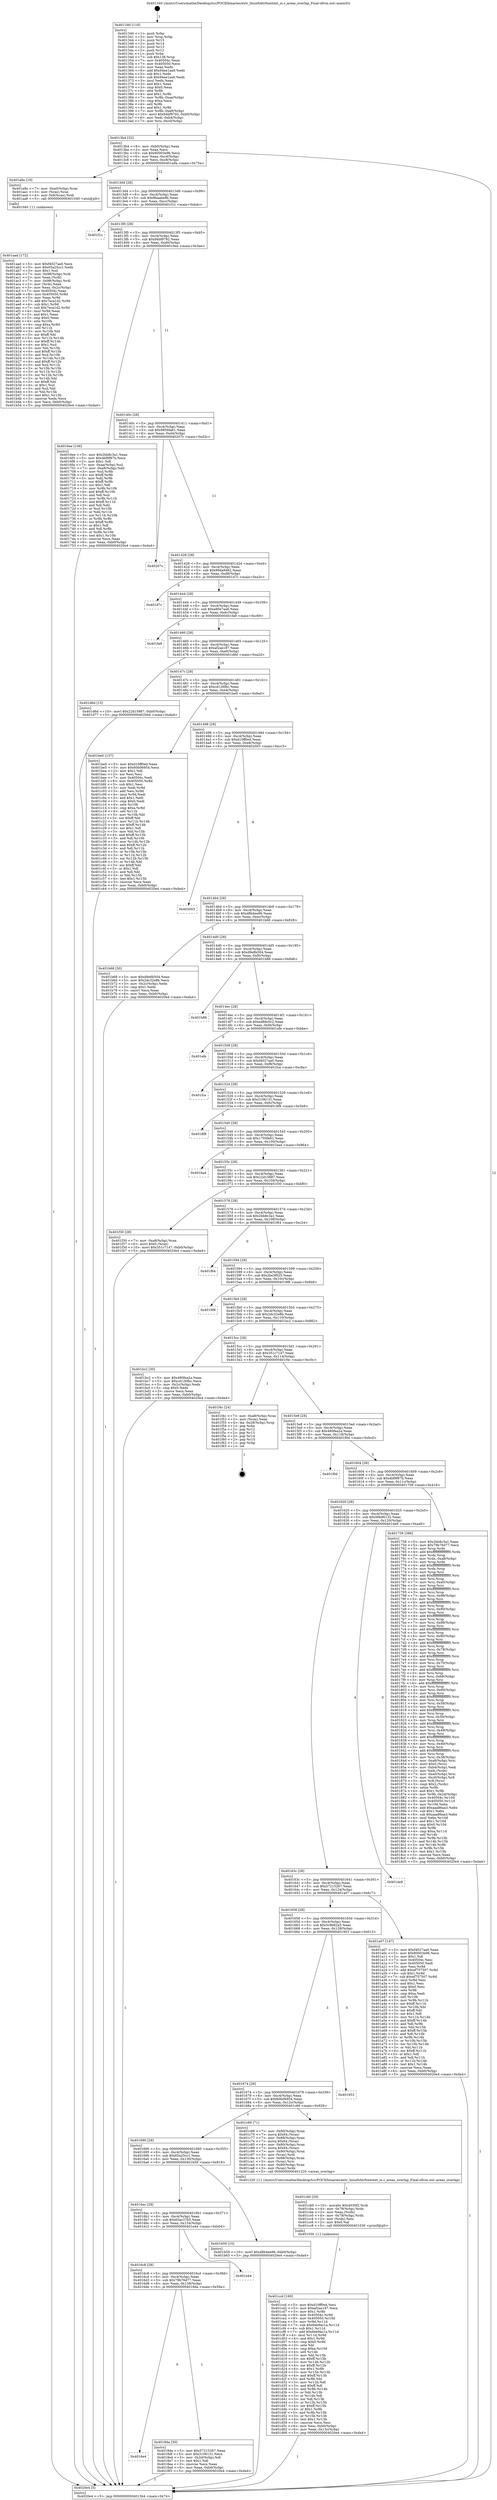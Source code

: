 digraph "0x401340" {
  label = "0x401340 (/mnt/c/Users/mathe/Desktop/tcc/POCII/binaries/extr_linuxfsbtrfsextent_io.c_areas_overlap_Final-ollvm.out::main(0))"
  labelloc = "t"
  node[shape=record]

  Entry [label="",width=0.3,height=0.3,shape=circle,fillcolor=black,style=filled]
  "0x4013b4" [label="{
     0x4013b4 [32]\l
     | [instrs]\l
     &nbsp;&nbsp;0x4013b4 \<+6\>: mov -0xb0(%rbp),%eax\l
     &nbsp;&nbsp;0x4013ba \<+2\>: mov %eax,%ecx\l
     &nbsp;&nbsp;0x4013bc \<+6\>: sub $0x80003e96,%ecx\l
     &nbsp;&nbsp;0x4013c2 \<+6\>: mov %eax,-0xc4(%rbp)\l
     &nbsp;&nbsp;0x4013c8 \<+6\>: mov %ecx,-0xc8(%rbp)\l
     &nbsp;&nbsp;0x4013ce \<+6\>: je 0000000000401a9a \<main+0x75a\>\l
  }"]
  "0x401a9a" [label="{
     0x401a9a [19]\l
     | [instrs]\l
     &nbsp;&nbsp;0x401a9a \<+7\>: mov -0xa0(%rbp),%rax\l
     &nbsp;&nbsp;0x401aa1 \<+3\>: mov (%rax),%rax\l
     &nbsp;&nbsp;0x401aa4 \<+4\>: mov 0x8(%rax),%rdi\l
     &nbsp;&nbsp;0x401aa8 \<+5\>: call 0000000000401040 \<atoi@plt\>\l
     | [calls]\l
     &nbsp;&nbsp;0x401040 \{1\} (unknown)\l
  }"]
  "0x4013d4" [label="{
     0x4013d4 [28]\l
     | [instrs]\l
     &nbsp;&nbsp;0x4013d4 \<+5\>: jmp 00000000004013d9 \<main+0x99\>\l
     &nbsp;&nbsp;0x4013d9 \<+6\>: mov -0xc4(%rbp),%eax\l
     &nbsp;&nbsp;0x4013df \<+5\>: sub $0x8baabe9b,%eax\l
     &nbsp;&nbsp;0x4013e4 \<+6\>: mov %eax,-0xcc(%rbp)\l
     &nbsp;&nbsp;0x4013ea \<+6\>: je 0000000000401f1c \<main+0xbdc\>\l
  }"]
  Exit [label="",width=0.3,height=0.3,shape=circle,fillcolor=black,style=filled,peripheries=2]
  "0x401f1c" [label="{
     0x401f1c\l
  }", style=dashed]
  "0x4013f0" [label="{
     0x4013f0 [28]\l
     | [instrs]\l
     &nbsp;&nbsp;0x4013f0 \<+5\>: jmp 00000000004013f5 \<main+0xb5\>\l
     &nbsp;&nbsp;0x4013f5 \<+6\>: mov -0xc4(%rbp),%eax\l
     &nbsp;&nbsp;0x4013fb \<+5\>: sub $0x94bf9792,%eax\l
     &nbsp;&nbsp;0x401400 \<+6\>: mov %eax,-0xd0(%rbp)\l
     &nbsp;&nbsp;0x401406 \<+6\>: je 00000000004016ee \<main+0x3ae\>\l
  }"]
  "0x401ccd" [label="{
     0x401ccd [160]\l
     | [instrs]\l
     &nbsp;&nbsp;0x401ccd \<+5\>: mov $0xd10ff0ed,%esi\l
     &nbsp;&nbsp;0x401cd2 \<+5\>: mov $0xaf2ae187,%ecx\l
     &nbsp;&nbsp;0x401cd7 \<+3\>: mov $0x1,%r8b\l
     &nbsp;&nbsp;0x401cda \<+8\>: mov 0x40504c,%r9d\l
     &nbsp;&nbsp;0x401ce2 \<+8\>: mov 0x405050,%r10d\l
     &nbsp;&nbsp;0x401cea \<+3\>: mov %r9d,%r11d\l
     &nbsp;&nbsp;0x401ced \<+7\>: sub $0x6eb9ac1a,%r11d\l
     &nbsp;&nbsp;0x401cf4 \<+4\>: sub $0x1,%r11d\l
     &nbsp;&nbsp;0x401cf8 \<+7\>: add $0x6eb9ac1a,%r11d\l
     &nbsp;&nbsp;0x401cff \<+4\>: imul %r11d,%r9d\l
     &nbsp;&nbsp;0x401d03 \<+4\>: and $0x1,%r9d\l
     &nbsp;&nbsp;0x401d07 \<+4\>: cmp $0x0,%r9d\l
     &nbsp;&nbsp;0x401d0b \<+3\>: sete %bl\l
     &nbsp;&nbsp;0x401d0e \<+4\>: cmp $0xa,%r10d\l
     &nbsp;&nbsp;0x401d12 \<+4\>: setl %r14b\l
     &nbsp;&nbsp;0x401d16 \<+3\>: mov %bl,%r15b\l
     &nbsp;&nbsp;0x401d19 \<+4\>: xor $0xff,%r15b\l
     &nbsp;&nbsp;0x401d1d \<+3\>: mov %r14b,%r12b\l
     &nbsp;&nbsp;0x401d20 \<+4\>: xor $0xff,%r12b\l
     &nbsp;&nbsp;0x401d24 \<+4\>: xor $0x1,%r8b\l
     &nbsp;&nbsp;0x401d28 \<+3\>: mov %r15b,%r13b\l
     &nbsp;&nbsp;0x401d2b \<+4\>: and $0xff,%r13b\l
     &nbsp;&nbsp;0x401d2f \<+3\>: and %r8b,%bl\l
     &nbsp;&nbsp;0x401d32 \<+3\>: mov %r12b,%dl\l
     &nbsp;&nbsp;0x401d35 \<+3\>: and $0xff,%dl\l
     &nbsp;&nbsp;0x401d38 \<+3\>: and %r8b,%r14b\l
     &nbsp;&nbsp;0x401d3b \<+3\>: or %bl,%r13b\l
     &nbsp;&nbsp;0x401d3e \<+3\>: or %r14b,%dl\l
     &nbsp;&nbsp;0x401d41 \<+3\>: xor %dl,%r13b\l
     &nbsp;&nbsp;0x401d44 \<+3\>: or %r12b,%r15b\l
     &nbsp;&nbsp;0x401d47 \<+4\>: xor $0xff,%r15b\l
     &nbsp;&nbsp;0x401d4b \<+4\>: or $0x1,%r8b\l
     &nbsp;&nbsp;0x401d4f \<+3\>: and %r8b,%r15b\l
     &nbsp;&nbsp;0x401d52 \<+3\>: or %r15b,%r13b\l
     &nbsp;&nbsp;0x401d55 \<+4\>: test $0x1,%r13b\l
     &nbsp;&nbsp;0x401d59 \<+3\>: cmovne %ecx,%esi\l
     &nbsp;&nbsp;0x401d5c \<+6\>: mov %esi,-0xb0(%rbp)\l
     &nbsp;&nbsp;0x401d62 \<+6\>: mov %eax,-0x13c(%rbp)\l
     &nbsp;&nbsp;0x401d68 \<+5\>: jmp 00000000004020e4 \<main+0xda4\>\l
  }"]
  "0x4016ee" [label="{
     0x4016ee [106]\l
     | [instrs]\l
     &nbsp;&nbsp;0x4016ee \<+5\>: mov $0x2bb8c3a1,%eax\l
     &nbsp;&nbsp;0x4016f3 \<+5\>: mov $0x4bf9f87b,%ecx\l
     &nbsp;&nbsp;0x4016f8 \<+2\>: mov $0x1,%dl\l
     &nbsp;&nbsp;0x4016fa \<+7\>: mov -0xaa(%rbp),%sil\l
     &nbsp;&nbsp;0x401701 \<+7\>: mov -0xa9(%rbp),%dil\l
     &nbsp;&nbsp;0x401708 \<+3\>: mov %sil,%r8b\l
     &nbsp;&nbsp;0x40170b \<+4\>: xor $0xff,%r8b\l
     &nbsp;&nbsp;0x40170f \<+3\>: mov %dil,%r9b\l
     &nbsp;&nbsp;0x401712 \<+4\>: xor $0xff,%r9b\l
     &nbsp;&nbsp;0x401716 \<+3\>: xor $0x1,%dl\l
     &nbsp;&nbsp;0x401719 \<+3\>: mov %r8b,%r10b\l
     &nbsp;&nbsp;0x40171c \<+4\>: and $0xff,%r10b\l
     &nbsp;&nbsp;0x401720 \<+3\>: and %dl,%sil\l
     &nbsp;&nbsp;0x401723 \<+3\>: mov %r9b,%r11b\l
     &nbsp;&nbsp;0x401726 \<+4\>: and $0xff,%r11b\l
     &nbsp;&nbsp;0x40172a \<+3\>: and %dl,%dil\l
     &nbsp;&nbsp;0x40172d \<+3\>: or %sil,%r10b\l
     &nbsp;&nbsp;0x401730 \<+3\>: or %dil,%r11b\l
     &nbsp;&nbsp;0x401733 \<+3\>: xor %r11b,%r10b\l
     &nbsp;&nbsp;0x401736 \<+3\>: or %r9b,%r8b\l
     &nbsp;&nbsp;0x401739 \<+4\>: xor $0xff,%r8b\l
     &nbsp;&nbsp;0x40173d \<+3\>: or $0x1,%dl\l
     &nbsp;&nbsp;0x401740 \<+3\>: and %dl,%r8b\l
     &nbsp;&nbsp;0x401743 \<+3\>: or %r8b,%r10b\l
     &nbsp;&nbsp;0x401746 \<+4\>: test $0x1,%r10b\l
     &nbsp;&nbsp;0x40174a \<+3\>: cmovne %ecx,%eax\l
     &nbsp;&nbsp;0x40174d \<+6\>: mov %eax,-0xb0(%rbp)\l
     &nbsp;&nbsp;0x401753 \<+5\>: jmp 00000000004020e4 \<main+0xda4\>\l
  }"]
  "0x40140c" [label="{
     0x40140c [28]\l
     | [instrs]\l
     &nbsp;&nbsp;0x40140c \<+5\>: jmp 0000000000401411 \<main+0xd1\>\l
     &nbsp;&nbsp;0x401411 \<+6\>: mov -0xc4(%rbp),%eax\l
     &nbsp;&nbsp;0x401417 \<+5\>: sub $0x9856fa61,%eax\l
     &nbsp;&nbsp;0x40141c \<+6\>: mov %eax,-0xd4(%rbp)\l
     &nbsp;&nbsp;0x401422 \<+6\>: je 000000000040207c \<main+0xd3c\>\l
  }"]
  "0x4020e4" [label="{
     0x4020e4 [5]\l
     | [instrs]\l
     &nbsp;&nbsp;0x4020e4 \<+5\>: jmp 00000000004013b4 \<main+0x74\>\l
  }"]
  "0x401340" [label="{
     0x401340 [116]\l
     | [instrs]\l
     &nbsp;&nbsp;0x401340 \<+1\>: push %rbp\l
     &nbsp;&nbsp;0x401341 \<+3\>: mov %rsp,%rbp\l
     &nbsp;&nbsp;0x401344 \<+2\>: push %r15\l
     &nbsp;&nbsp;0x401346 \<+2\>: push %r14\l
     &nbsp;&nbsp;0x401348 \<+2\>: push %r13\l
     &nbsp;&nbsp;0x40134a \<+2\>: push %r12\l
     &nbsp;&nbsp;0x40134c \<+1\>: push %rbx\l
     &nbsp;&nbsp;0x40134d \<+7\>: sub $0x138,%rsp\l
     &nbsp;&nbsp;0x401354 \<+7\>: mov 0x40504c,%eax\l
     &nbsp;&nbsp;0x40135b \<+7\>: mov 0x405050,%ecx\l
     &nbsp;&nbsp;0x401362 \<+2\>: mov %eax,%edx\l
     &nbsp;&nbsp;0x401364 \<+6\>: add $0x94ee1aa9,%edx\l
     &nbsp;&nbsp;0x40136a \<+3\>: sub $0x1,%edx\l
     &nbsp;&nbsp;0x40136d \<+6\>: sub $0x94ee1aa9,%edx\l
     &nbsp;&nbsp;0x401373 \<+3\>: imul %edx,%eax\l
     &nbsp;&nbsp;0x401376 \<+3\>: and $0x1,%eax\l
     &nbsp;&nbsp;0x401379 \<+3\>: cmp $0x0,%eax\l
     &nbsp;&nbsp;0x40137c \<+4\>: sete %r8b\l
     &nbsp;&nbsp;0x401380 \<+4\>: and $0x1,%r8b\l
     &nbsp;&nbsp;0x401384 \<+7\>: mov %r8b,-0xaa(%rbp)\l
     &nbsp;&nbsp;0x40138b \<+3\>: cmp $0xa,%ecx\l
     &nbsp;&nbsp;0x40138e \<+4\>: setl %r8b\l
     &nbsp;&nbsp;0x401392 \<+4\>: and $0x1,%r8b\l
     &nbsp;&nbsp;0x401396 \<+7\>: mov %r8b,-0xa9(%rbp)\l
     &nbsp;&nbsp;0x40139d \<+10\>: movl $0x94bf9792,-0xb0(%rbp)\l
     &nbsp;&nbsp;0x4013a7 \<+6\>: mov %edi,-0xb4(%rbp)\l
     &nbsp;&nbsp;0x4013ad \<+7\>: mov %rsi,-0xc0(%rbp)\l
  }"]
  "0x401cb0" [label="{
     0x401cb0 [29]\l
     | [instrs]\l
     &nbsp;&nbsp;0x401cb0 \<+10\>: movabs $0x4030f2,%rdi\l
     &nbsp;&nbsp;0x401cba \<+4\>: mov -0x78(%rbp),%rdx\l
     &nbsp;&nbsp;0x401cbe \<+2\>: mov %eax,(%rdx)\l
     &nbsp;&nbsp;0x401cc0 \<+4\>: mov -0x78(%rbp),%rdx\l
     &nbsp;&nbsp;0x401cc4 \<+2\>: mov (%rdx),%esi\l
     &nbsp;&nbsp;0x401cc6 \<+2\>: mov $0x0,%al\l
     &nbsp;&nbsp;0x401cc8 \<+5\>: call 0000000000401030 \<printf@plt\>\l
     | [calls]\l
     &nbsp;&nbsp;0x401030 \{1\} (unknown)\l
  }"]
  "0x40207c" [label="{
     0x40207c\l
  }", style=dashed]
  "0x401428" [label="{
     0x401428 [28]\l
     | [instrs]\l
     &nbsp;&nbsp;0x401428 \<+5\>: jmp 000000000040142d \<main+0xed\>\l
     &nbsp;&nbsp;0x40142d \<+6\>: mov -0xc4(%rbp),%eax\l
     &nbsp;&nbsp;0x401433 \<+5\>: sub $0x99da9482,%eax\l
     &nbsp;&nbsp;0x401438 \<+6\>: mov %eax,-0xd8(%rbp)\l
     &nbsp;&nbsp;0x40143e \<+6\>: je 0000000000401d7c \<main+0xa3c\>\l
  }"]
  "0x401aad" [label="{
     0x401aad [172]\l
     | [instrs]\l
     &nbsp;&nbsp;0x401aad \<+5\>: mov $0xf4027aa0,%ecx\l
     &nbsp;&nbsp;0x401ab2 \<+5\>: mov $0x65a25cc1,%edx\l
     &nbsp;&nbsp;0x401ab7 \<+3\>: mov $0x1,%sil\l
     &nbsp;&nbsp;0x401aba \<+7\>: mov -0x98(%rbp),%rdi\l
     &nbsp;&nbsp;0x401ac1 \<+2\>: mov %eax,(%rdi)\l
     &nbsp;&nbsp;0x401ac3 \<+7\>: mov -0x98(%rbp),%rdi\l
     &nbsp;&nbsp;0x401aca \<+2\>: mov (%rdi),%eax\l
     &nbsp;&nbsp;0x401acc \<+3\>: mov %eax,-0x2c(%rbp)\l
     &nbsp;&nbsp;0x401acf \<+7\>: mov 0x40504c,%eax\l
     &nbsp;&nbsp;0x401ad6 \<+8\>: mov 0x405050,%r8d\l
     &nbsp;&nbsp;0x401ade \<+3\>: mov %eax,%r9d\l
     &nbsp;&nbsp;0x401ae1 \<+7\>: add $0x7eca1d2,%r9d\l
     &nbsp;&nbsp;0x401ae8 \<+4\>: sub $0x1,%r9d\l
     &nbsp;&nbsp;0x401aec \<+7\>: sub $0x7eca1d2,%r9d\l
     &nbsp;&nbsp;0x401af3 \<+4\>: imul %r9d,%eax\l
     &nbsp;&nbsp;0x401af7 \<+3\>: and $0x1,%eax\l
     &nbsp;&nbsp;0x401afa \<+3\>: cmp $0x0,%eax\l
     &nbsp;&nbsp;0x401afd \<+4\>: sete %r10b\l
     &nbsp;&nbsp;0x401b01 \<+4\>: cmp $0xa,%r8d\l
     &nbsp;&nbsp;0x401b05 \<+4\>: setl %r11b\l
     &nbsp;&nbsp;0x401b09 \<+3\>: mov %r10b,%bl\l
     &nbsp;&nbsp;0x401b0c \<+3\>: xor $0xff,%bl\l
     &nbsp;&nbsp;0x401b0f \<+3\>: mov %r11b,%r14b\l
     &nbsp;&nbsp;0x401b12 \<+4\>: xor $0xff,%r14b\l
     &nbsp;&nbsp;0x401b16 \<+4\>: xor $0x1,%sil\l
     &nbsp;&nbsp;0x401b1a \<+3\>: mov %bl,%r15b\l
     &nbsp;&nbsp;0x401b1d \<+4\>: and $0xff,%r15b\l
     &nbsp;&nbsp;0x401b21 \<+3\>: and %sil,%r10b\l
     &nbsp;&nbsp;0x401b24 \<+3\>: mov %r14b,%r12b\l
     &nbsp;&nbsp;0x401b27 \<+4\>: and $0xff,%r12b\l
     &nbsp;&nbsp;0x401b2b \<+3\>: and %sil,%r11b\l
     &nbsp;&nbsp;0x401b2e \<+3\>: or %r10b,%r15b\l
     &nbsp;&nbsp;0x401b31 \<+3\>: or %r11b,%r12b\l
     &nbsp;&nbsp;0x401b34 \<+3\>: xor %r12b,%r15b\l
     &nbsp;&nbsp;0x401b37 \<+3\>: or %r14b,%bl\l
     &nbsp;&nbsp;0x401b3a \<+3\>: xor $0xff,%bl\l
     &nbsp;&nbsp;0x401b3d \<+4\>: or $0x1,%sil\l
     &nbsp;&nbsp;0x401b41 \<+3\>: and %sil,%bl\l
     &nbsp;&nbsp;0x401b44 \<+3\>: or %bl,%r15b\l
     &nbsp;&nbsp;0x401b47 \<+4\>: test $0x1,%r15b\l
     &nbsp;&nbsp;0x401b4b \<+3\>: cmovne %edx,%ecx\l
     &nbsp;&nbsp;0x401b4e \<+6\>: mov %ecx,-0xb0(%rbp)\l
     &nbsp;&nbsp;0x401b54 \<+5\>: jmp 00000000004020e4 \<main+0xda4\>\l
  }"]
  "0x401d7c" [label="{
     0x401d7c\l
  }", style=dashed]
  "0x401444" [label="{
     0x401444 [28]\l
     | [instrs]\l
     &nbsp;&nbsp;0x401444 \<+5\>: jmp 0000000000401449 \<main+0x109\>\l
     &nbsp;&nbsp;0x401449 \<+6\>: mov -0xc4(%rbp),%eax\l
     &nbsp;&nbsp;0x40144f \<+5\>: sub $0xa80e7aa6,%eax\l
     &nbsp;&nbsp;0x401454 \<+6\>: mov %eax,-0xdc(%rbp)\l
     &nbsp;&nbsp;0x40145a \<+6\>: je 0000000000401fa9 \<main+0xc69\>\l
  }"]
  "0x4016e4" [label="{
     0x4016e4\l
  }", style=dashed]
  "0x401fa9" [label="{
     0x401fa9\l
  }", style=dashed]
  "0x401460" [label="{
     0x401460 [28]\l
     | [instrs]\l
     &nbsp;&nbsp;0x401460 \<+5\>: jmp 0000000000401465 \<main+0x125\>\l
     &nbsp;&nbsp;0x401465 \<+6\>: mov -0xc4(%rbp),%eax\l
     &nbsp;&nbsp;0x40146b \<+5\>: sub $0xaf2ae187,%eax\l
     &nbsp;&nbsp;0x401470 \<+6\>: mov %eax,-0xe0(%rbp)\l
     &nbsp;&nbsp;0x401476 \<+6\>: je 0000000000401d6d \<main+0xa2d\>\l
  }"]
  "0x4018da" [label="{
     0x4018da [30]\l
     | [instrs]\l
     &nbsp;&nbsp;0x4018da \<+5\>: mov $0x57215267,%eax\l
     &nbsp;&nbsp;0x4018df \<+5\>: mov $0x3106131,%ecx\l
     &nbsp;&nbsp;0x4018e4 \<+3\>: mov -0x2d(%rbp),%dl\l
     &nbsp;&nbsp;0x4018e7 \<+3\>: test $0x1,%dl\l
     &nbsp;&nbsp;0x4018ea \<+3\>: cmovne %ecx,%eax\l
     &nbsp;&nbsp;0x4018ed \<+6\>: mov %eax,-0xb0(%rbp)\l
     &nbsp;&nbsp;0x4018f3 \<+5\>: jmp 00000000004020e4 \<main+0xda4\>\l
  }"]
  "0x401d6d" [label="{
     0x401d6d [15]\l
     | [instrs]\l
     &nbsp;&nbsp;0x401d6d \<+10\>: movl $0x22d15887,-0xb0(%rbp)\l
     &nbsp;&nbsp;0x401d77 \<+5\>: jmp 00000000004020e4 \<main+0xda4\>\l
  }"]
  "0x40147c" [label="{
     0x40147c [28]\l
     | [instrs]\l
     &nbsp;&nbsp;0x40147c \<+5\>: jmp 0000000000401481 \<main+0x141\>\l
     &nbsp;&nbsp;0x401481 \<+6\>: mov -0xc4(%rbp),%eax\l
     &nbsp;&nbsp;0x401487 \<+5\>: sub $0xcd126fbc,%eax\l
     &nbsp;&nbsp;0x40148c \<+6\>: mov %eax,-0xe4(%rbp)\l
     &nbsp;&nbsp;0x401492 \<+6\>: je 0000000000401be0 \<main+0x8a0\>\l
  }"]
  "0x4016c8" [label="{
     0x4016c8 [28]\l
     | [instrs]\l
     &nbsp;&nbsp;0x4016c8 \<+5\>: jmp 00000000004016cd \<main+0x38d\>\l
     &nbsp;&nbsp;0x4016cd \<+6\>: mov -0xc4(%rbp),%eax\l
     &nbsp;&nbsp;0x4016d3 \<+5\>: sub $0x79b76d77,%eax\l
     &nbsp;&nbsp;0x4016d8 \<+6\>: mov %eax,-0x138(%rbp)\l
     &nbsp;&nbsp;0x4016de \<+6\>: je 00000000004018da \<main+0x59a\>\l
  }"]
  "0x401be0" [label="{
     0x401be0 [137]\l
     | [instrs]\l
     &nbsp;&nbsp;0x401be0 \<+5\>: mov $0xd10ff0ed,%eax\l
     &nbsp;&nbsp;0x401be5 \<+5\>: mov $0x60b06954,%ecx\l
     &nbsp;&nbsp;0x401bea \<+2\>: mov $0x1,%dl\l
     &nbsp;&nbsp;0x401bec \<+2\>: xor %esi,%esi\l
     &nbsp;&nbsp;0x401bee \<+7\>: mov 0x40504c,%edi\l
     &nbsp;&nbsp;0x401bf5 \<+8\>: mov 0x405050,%r8d\l
     &nbsp;&nbsp;0x401bfd \<+3\>: sub $0x1,%esi\l
     &nbsp;&nbsp;0x401c00 \<+3\>: mov %edi,%r9d\l
     &nbsp;&nbsp;0x401c03 \<+3\>: add %esi,%r9d\l
     &nbsp;&nbsp;0x401c06 \<+4\>: imul %r9d,%edi\l
     &nbsp;&nbsp;0x401c0a \<+3\>: and $0x1,%edi\l
     &nbsp;&nbsp;0x401c0d \<+3\>: cmp $0x0,%edi\l
     &nbsp;&nbsp;0x401c10 \<+4\>: sete %r10b\l
     &nbsp;&nbsp;0x401c14 \<+4\>: cmp $0xa,%r8d\l
     &nbsp;&nbsp;0x401c18 \<+4\>: setl %r11b\l
     &nbsp;&nbsp;0x401c1c \<+3\>: mov %r10b,%bl\l
     &nbsp;&nbsp;0x401c1f \<+3\>: xor $0xff,%bl\l
     &nbsp;&nbsp;0x401c22 \<+3\>: mov %r11b,%r14b\l
     &nbsp;&nbsp;0x401c25 \<+4\>: xor $0xff,%r14b\l
     &nbsp;&nbsp;0x401c29 \<+3\>: xor $0x1,%dl\l
     &nbsp;&nbsp;0x401c2c \<+3\>: mov %bl,%r15b\l
     &nbsp;&nbsp;0x401c2f \<+4\>: and $0xff,%r15b\l
     &nbsp;&nbsp;0x401c33 \<+3\>: and %dl,%r10b\l
     &nbsp;&nbsp;0x401c36 \<+3\>: mov %r14b,%r12b\l
     &nbsp;&nbsp;0x401c39 \<+4\>: and $0xff,%r12b\l
     &nbsp;&nbsp;0x401c3d \<+3\>: and %dl,%r11b\l
     &nbsp;&nbsp;0x401c40 \<+3\>: or %r10b,%r15b\l
     &nbsp;&nbsp;0x401c43 \<+3\>: or %r11b,%r12b\l
     &nbsp;&nbsp;0x401c46 \<+3\>: xor %r12b,%r15b\l
     &nbsp;&nbsp;0x401c49 \<+3\>: or %r14b,%bl\l
     &nbsp;&nbsp;0x401c4c \<+3\>: xor $0xff,%bl\l
     &nbsp;&nbsp;0x401c4f \<+3\>: or $0x1,%dl\l
     &nbsp;&nbsp;0x401c52 \<+2\>: and %dl,%bl\l
     &nbsp;&nbsp;0x401c54 \<+3\>: or %bl,%r15b\l
     &nbsp;&nbsp;0x401c57 \<+4\>: test $0x1,%r15b\l
     &nbsp;&nbsp;0x401c5b \<+3\>: cmovne %ecx,%eax\l
     &nbsp;&nbsp;0x401c5e \<+6\>: mov %eax,-0xb0(%rbp)\l
     &nbsp;&nbsp;0x401c64 \<+5\>: jmp 00000000004020e4 \<main+0xda4\>\l
  }"]
  "0x401498" [label="{
     0x401498 [28]\l
     | [instrs]\l
     &nbsp;&nbsp;0x401498 \<+5\>: jmp 000000000040149d \<main+0x15d\>\l
     &nbsp;&nbsp;0x40149d \<+6\>: mov -0xc4(%rbp),%eax\l
     &nbsp;&nbsp;0x4014a3 \<+5\>: sub $0xd10ff0ed,%eax\l
     &nbsp;&nbsp;0x4014a8 \<+6\>: mov %eax,-0xe8(%rbp)\l
     &nbsp;&nbsp;0x4014ae \<+6\>: je 0000000000402003 \<main+0xcc3\>\l
  }"]
  "0x401e44" [label="{
     0x401e44\l
  }", style=dashed]
  "0x402003" [label="{
     0x402003\l
  }", style=dashed]
  "0x4014b4" [label="{
     0x4014b4 [28]\l
     | [instrs]\l
     &nbsp;&nbsp;0x4014b4 \<+5\>: jmp 00000000004014b9 \<main+0x179\>\l
     &nbsp;&nbsp;0x4014b9 \<+6\>: mov -0xc4(%rbp),%eax\l
     &nbsp;&nbsp;0x4014bf \<+5\>: sub $0xd8b4ee96,%eax\l
     &nbsp;&nbsp;0x4014c4 \<+6\>: mov %eax,-0xec(%rbp)\l
     &nbsp;&nbsp;0x4014ca \<+6\>: je 0000000000401b68 \<main+0x828\>\l
  }"]
  "0x4016ac" [label="{
     0x4016ac [28]\l
     | [instrs]\l
     &nbsp;&nbsp;0x4016ac \<+5\>: jmp 00000000004016b1 \<main+0x371\>\l
     &nbsp;&nbsp;0x4016b1 \<+6\>: mov -0xc4(%rbp),%eax\l
     &nbsp;&nbsp;0x4016b7 \<+5\>: sub $0x65ac37b5,%eax\l
     &nbsp;&nbsp;0x4016bc \<+6\>: mov %eax,-0x134(%rbp)\l
     &nbsp;&nbsp;0x4016c2 \<+6\>: je 0000000000401e44 \<main+0xb04\>\l
  }"]
  "0x401b68" [label="{
     0x401b68 [30]\l
     | [instrs]\l
     &nbsp;&nbsp;0x401b68 \<+5\>: mov $0xd9e8b504,%eax\l
     &nbsp;&nbsp;0x401b6d \<+5\>: mov $0x2dc32e8b,%ecx\l
     &nbsp;&nbsp;0x401b72 \<+3\>: mov -0x2c(%rbp),%edx\l
     &nbsp;&nbsp;0x401b75 \<+3\>: cmp $0x1,%edx\l
     &nbsp;&nbsp;0x401b78 \<+3\>: cmovl %ecx,%eax\l
     &nbsp;&nbsp;0x401b7b \<+6\>: mov %eax,-0xb0(%rbp)\l
     &nbsp;&nbsp;0x401b81 \<+5\>: jmp 00000000004020e4 \<main+0xda4\>\l
  }"]
  "0x4014d0" [label="{
     0x4014d0 [28]\l
     | [instrs]\l
     &nbsp;&nbsp;0x4014d0 \<+5\>: jmp 00000000004014d5 \<main+0x195\>\l
     &nbsp;&nbsp;0x4014d5 \<+6\>: mov -0xc4(%rbp),%eax\l
     &nbsp;&nbsp;0x4014db \<+5\>: sub $0xd9e8b504,%eax\l
     &nbsp;&nbsp;0x4014e0 \<+6\>: mov %eax,-0xf0(%rbp)\l
     &nbsp;&nbsp;0x4014e6 \<+6\>: je 0000000000401b86 \<main+0x846\>\l
  }"]
  "0x401b59" [label="{
     0x401b59 [15]\l
     | [instrs]\l
     &nbsp;&nbsp;0x401b59 \<+10\>: movl $0xd8b4ee96,-0xb0(%rbp)\l
     &nbsp;&nbsp;0x401b63 \<+5\>: jmp 00000000004020e4 \<main+0xda4\>\l
  }"]
  "0x401b86" [label="{
     0x401b86\l
  }", style=dashed]
  "0x4014ec" [label="{
     0x4014ec [28]\l
     | [instrs]\l
     &nbsp;&nbsp;0x4014ec \<+5\>: jmp 00000000004014f1 \<main+0x1b1\>\l
     &nbsp;&nbsp;0x4014f1 \<+6\>: mov -0xc4(%rbp),%eax\l
     &nbsp;&nbsp;0x4014f7 \<+5\>: sub $0xed88c0c2,%eax\l
     &nbsp;&nbsp;0x4014fc \<+6\>: mov %eax,-0xf4(%rbp)\l
     &nbsp;&nbsp;0x401502 \<+6\>: je 0000000000401efe \<main+0xbbe\>\l
  }"]
  "0x401690" [label="{
     0x401690 [28]\l
     | [instrs]\l
     &nbsp;&nbsp;0x401690 \<+5\>: jmp 0000000000401695 \<main+0x355\>\l
     &nbsp;&nbsp;0x401695 \<+6\>: mov -0xc4(%rbp),%eax\l
     &nbsp;&nbsp;0x40169b \<+5\>: sub $0x65a25cc1,%eax\l
     &nbsp;&nbsp;0x4016a0 \<+6\>: mov %eax,-0x130(%rbp)\l
     &nbsp;&nbsp;0x4016a6 \<+6\>: je 0000000000401b59 \<main+0x819\>\l
  }"]
  "0x401efe" [label="{
     0x401efe\l
  }", style=dashed]
  "0x401508" [label="{
     0x401508 [28]\l
     | [instrs]\l
     &nbsp;&nbsp;0x401508 \<+5\>: jmp 000000000040150d \<main+0x1cd\>\l
     &nbsp;&nbsp;0x40150d \<+6\>: mov -0xc4(%rbp),%eax\l
     &nbsp;&nbsp;0x401513 \<+5\>: sub $0xf4027aa0,%eax\l
     &nbsp;&nbsp;0x401518 \<+6\>: mov %eax,-0xf8(%rbp)\l
     &nbsp;&nbsp;0x40151e \<+6\>: je 0000000000401fca \<main+0xc8a\>\l
  }"]
  "0x401c69" [label="{
     0x401c69 [71]\l
     | [instrs]\l
     &nbsp;&nbsp;0x401c69 \<+7\>: mov -0x90(%rbp),%rax\l
     &nbsp;&nbsp;0x401c70 \<+7\>: movq $0x64,(%rax)\l
     &nbsp;&nbsp;0x401c77 \<+7\>: mov -0x88(%rbp),%rax\l
     &nbsp;&nbsp;0x401c7e \<+7\>: movq $0x64,(%rax)\l
     &nbsp;&nbsp;0x401c85 \<+4\>: mov -0x80(%rbp),%rax\l
     &nbsp;&nbsp;0x401c89 \<+7\>: movq $0x64,(%rax)\l
     &nbsp;&nbsp;0x401c90 \<+7\>: mov -0x90(%rbp),%rax\l
     &nbsp;&nbsp;0x401c97 \<+3\>: mov (%rax),%rdi\l
     &nbsp;&nbsp;0x401c9a \<+7\>: mov -0x88(%rbp),%rax\l
     &nbsp;&nbsp;0x401ca1 \<+3\>: mov (%rax),%rsi\l
     &nbsp;&nbsp;0x401ca4 \<+4\>: mov -0x80(%rbp),%rax\l
     &nbsp;&nbsp;0x401ca8 \<+3\>: mov (%rax),%rdx\l
     &nbsp;&nbsp;0x401cab \<+5\>: call 0000000000401220 \<areas_overlap\>\l
     | [calls]\l
     &nbsp;&nbsp;0x401220 \{1\} (/mnt/c/Users/mathe/Desktop/tcc/POCII/binaries/extr_linuxfsbtrfsextent_io.c_areas_overlap_Final-ollvm.out::areas_overlap)\l
  }"]
  "0x401fca" [label="{
     0x401fca\l
  }", style=dashed]
  "0x401524" [label="{
     0x401524 [28]\l
     | [instrs]\l
     &nbsp;&nbsp;0x401524 \<+5\>: jmp 0000000000401529 \<main+0x1e9\>\l
     &nbsp;&nbsp;0x401529 \<+6\>: mov -0xc4(%rbp),%eax\l
     &nbsp;&nbsp;0x40152f \<+5\>: sub $0x3106131,%eax\l
     &nbsp;&nbsp;0x401534 \<+6\>: mov %eax,-0xfc(%rbp)\l
     &nbsp;&nbsp;0x40153a \<+6\>: je 00000000004018f8 \<main+0x5b8\>\l
  }"]
  "0x401674" [label="{
     0x401674 [28]\l
     | [instrs]\l
     &nbsp;&nbsp;0x401674 \<+5\>: jmp 0000000000401679 \<main+0x339\>\l
     &nbsp;&nbsp;0x401679 \<+6\>: mov -0xc4(%rbp),%eax\l
     &nbsp;&nbsp;0x40167f \<+5\>: sub $0x60b06954,%eax\l
     &nbsp;&nbsp;0x401684 \<+6\>: mov %eax,-0x12c(%rbp)\l
     &nbsp;&nbsp;0x40168a \<+6\>: je 0000000000401c69 \<main+0x929\>\l
  }"]
  "0x4018f8" [label="{
     0x4018f8\l
  }", style=dashed]
  "0x401540" [label="{
     0x401540 [28]\l
     | [instrs]\l
     &nbsp;&nbsp;0x401540 \<+5\>: jmp 0000000000401545 \<main+0x205\>\l
     &nbsp;&nbsp;0x401545 \<+6\>: mov -0xc4(%rbp),%eax\l
     &nbsp;&nbsp;0x40154b \<+5\>: sub $0x1705fe61,%eax\l
     &nbsp;&nbsp;0x401550 \<+6\>: mov %eax,-0x100(%rbp)\l
     &nbsp;&nbsp;0x401556 \<+6\>: je 0000000000401ba4 \<main+0x864\>\l
  }"]
  "0x401953" [label="{
     0x401953\l
  }", style=dashed]
  "0x401ba4" [label="{
     0x401ba4\l
  }", style=dashed]
  "0x40155c" [label="{
     0x40155c [28]\l
     | [instrs]\l
     &nbsp;&nbsp;0x40155c \<+5\>: jmp 0000000000401561 \<main+0x221\>\l
     &nbsp;&nbsp;0x401561 \<+6\>: mov -0xc4(%rbp),%eax\l
     &nbsp;&nbsp;0x401567 \<+5\>: sub $0x22d15887,%eax\l
     &nbsp;&nbsp;0x40156c \<+6\>: mov %eax,-0x104(%rbp)\l
     &nbsp;&nbsp;0x401572 \<+6\>: je 0000000000401f30 \<main+0xbf0\>\l
  }"]
  "0x401658" [label="{
     0x401658 [28]\l
     | [instrs]\l
     &nbsp;&nbsp;0x401658 \<+5\>: jmp 000000000040165d \<main+0x31d\>\l
     &nbsp;&nbsp;0x40165d \<+6\>: mov -0xc4(%rbp),%eax\l
     &nbsp;&nbsp;0x401663 \<+5\>: sub $0x5c9b82a5,%eax\l
     &nbsp;&nbsp;0x401668 \<+6\>: mov %eax,-0x128(%rbp)\l
     &nbsp;&nbsp;0x40166e \<+6\>: je 0000000000401953 \<main+0x613\>\l
  }"]
  "0x401f30" [label="{
     0x401f30 [28]\l
     | [instrs]\l
     &nbsp;&nbsp;0x401f30 \<+7\>: mov -0xa8(%rbp),%rax\l
     &nbsp;&nbsp;0x401f37 \<+6\>: movl $0x0,(%rax)\l
     &nbsp;&nbsp;0x401f3d \<+10\>: movl $0x351c7147,-0xb0(%rbp)\l
     &nbsp;&nbsp;0x401f47 \<+5\>: jmp 00000000004020e4 \<main+0xda4\>\l
  }"]
  "0x401578" [label="{
     0x401578 [28]\l
     | [instrs]\l
     &nbsp;&nbsp;0x401578 \<+5\>: jmp 000000000040157d \<main+0x23d\>\l
     &nbsp;&nbsp;0x40157d \<+6\>: mov -0xc4(%rbp),%eax\l
     &nbsp;&nbsp;0x401583 \<+5\>: sub $0x2bb8c3a1,%eax\l
     &nbsp;&nbsp;0x401588 \<+6\>: mov %eax,-0x108(%rbp)\l
     &nbsp;&nbsp;0x40158e \<+6\>: je 0000000000401f64 \<main+0xc24\>\l
  }"]
  "0x401a07" [label="{
     0x401a07 [147]\l
     | [instrs]\l
     &nbsp;&nbsp;0x401a07 \<+5\>: mov $0xf4027aa0,%eax\l
     &nbsp;&nbsp;0x401a0c \<+5\>: mov $0x80003e96,%ecx\l
     &nbsp;&nbsp;0x401a11 \<+2\>: mov $0x1,%dl\l
     &nbsp;&nbsp;0x401a13 \<+7\>: mov 0x40504c,%esi\l
     &nbsp;&nbsp;0x401a1a \<+7\>: mov 0x405050,%edi\l
     &nbsp;&nbsp;0x401a21 \<+3\>: mov %esi,%r8d\l
     &nbsp;&nbsp;0x401a24 \<+7\>: add $0xef757507,%r8d\l
     &nbsp;&nbsp;0x401a2b \<+4\>: sub $0x1,%r8d\l
     &nbsp;&nbsp;0x401a2f \<+7\>: sub $0xef757507,%r8d\l
     &nbsp;&nbsp;0x401a36 \<+4\>: imul %r8d,%esi\l
     &nbsp;&nbsp;0x401a3a \<+3\>: and $0x1,%esi\l
     &nbsp;&nbsp;0x401a3d \<+3\>: cmp $0x0,%esi\l
     &nbsp;&nbsp;0x401a40 \<+4\>: sete %r9b\l
     &nbsp;&nbsp;0x401a44 \<+3\>: cmp $0xa,%edi\l
     &nbsp;&nbsp;0x401a47 \<+4\>: setl %r10b\l
     &nbsp;&nbsp;0x401a4b \<+3\>: mov %r9b,%r11b\l
     &nbsp;&nbsp;0x401a4e \<+4\>: xor $0xff,%r11b\l
     &nbsp;&nbsp;0x401a52 \<+3\>: mov %r10b,%bl\l
     &nbsp;&nbsp;0x401a55 \<+3\>: xor $0xff,%bl\l
     &nbsp;&nbsp;0x401a58 \<+3\>: xor $0x1,%dl\l
     &nbsp;&nbsp;0x401a5b \<+3\>: mov %r11b,%r14b\l
     &nbsp;&nbsp;0x401a5e \<+4\>: and $0xff,%r14b\l
     &nbsp;&nbsp;0x401a62 \<+3\>: and %dl,%r9b\l
     &nbsp;&nbsp;0x401a65 \<+3\>: mov %bl,%r15b\l
     &nbsp;&nbsp;0x401a68 \<+4\>: and $0xff,%r15b\l
     &nbsp;&nbsp;0x401a6c \<+3\>: and %dl,%r10b\l
     &nbsp;&nbsp;0x401a6f \<+3\>: or %r9b,%r14b\l
     &nbsp;&nbsp;0x401a72 \<+3\>: or %r10b,%r15b\l
     &nbsp;&nbsp;0x401a75 \<+3\>: xor %r15b,%r14b\l
     &nbsp;&nbsp;0x401a78 \<+3\>: or %bl,%r11b\l
     &nbsp;&nbsp;0x401a7b \<+4\>: xor $0xff,%r11b\l
     &nbsp;&nbsp;0x401a7f \<+3\>: or $0x1,%dl\l
     &nbsp;&nbsp;0x401a82 \<+3\>: and %dl,%r11b\l
     &nbsp;&nbsp;0x401a85 \<+3\>: or %r11b,%r14b\l
     &nbsp;&nbsp;0x401a88 \<+4\>: test $0x1,%r14b\l
     &nbsp;&nbsp;0x401a8c \<+3\>: cmovne %ecx,%eax\l
     &nbsp;&nbsp;0x401a8f \<+6\>: mov %eax,-0xb0(%rbp)\l
     &nbsp;&nbsp;0x401a95 \<+5\>: jmp 00000000004020e4 \<main+0xda4\>\l
  }"]
  "0x401f64" [label="{
     0x401f64\l
  }", style=dashed]
  "0x401594" [label="{
     0x401594 [28]\l
     | [instrs]\l
     &nbsp;&nbsp;0x401594 \<+5\>: jmp 0000000000401599 \<main+0x259\>\l
     &nbsp;&nbsp;0x401599 \<+6\>: mov -0xc4(%rbp),%eax\l
     &nbsp;&nbsp;0x40159f \<+5\>: sub $0x2be3f025,%eax\l
     &nbsp;&nbsp;0x4015a4 \<+6\>: mov %eax,-0x10c(%rbp)\l
     &nbsp;&nbsp;0x4015aa \<+6\>: je 00000000004019f8 \<main+0x6b8\>\l
  }"]
  "0x40163c" [label="{
     0x40163c [28]\l
     | [instrs]\l
     &nbsp;&nbsp;0x40163c \<+5\>: jmp 0000000000401641 \<main+0x301\>\l
     &nbsp;&nbsp;0x401641 \<+6\>: mov -0xc4(%rbp),%eax\l
     &nbsp;&nbsp;0x401647 \<+5\>: sub $0x57215267,%eax\l
     &nbsp;&nbsp;0x40164c \<+6\>: mov %eax,-0x124(%rbp)\l
     &nbsp;&nbsp;0x401652 \<+6\>: je 0000000000401a07 \<main+0x6c7\>\l
  }"]
  "0x4019f8" [label="{
     0x4019f8\l
  }", style=dashed]
  "0x4015b0" [label="{
     0x4015b0 [28]\l
     | [instrs]\l
     &nbsp;&nbsp;0x4015b0 \<+5\>: jmp 00000000004015b5 \<main+0x275\>\l
     &nbsp;&nbsp;0x4015b5 \<+6\>: mov -0xc4(%rbp),%eax\l
     &nbsp;&nbsp;0x4015bb \<+5\>: sub $0x2dc32e8b,%eax\l
     &nbsp;&nbsp;0x4015c0 \<+6\>: mov %eax,-0x110(%rbp)\l
     &nbsp;&nbsp;0x4015c6 \<+6\>: je 0000000000401bc2 \<main+0x882\>\l
  }"]
  "0x401de9" [label="{
     0x401de9\l
  }", style=dashed]
  "0x401bc2" [label="{
     0x401bc2 [30]\l
     | [instrs]\l
     &nbsp;&nbsp;0x401bc2 \<+5\>: mov $0x480fea2a,%eax\l
     &nbsp;&nbsp;0x401bc7 \<+5\>: mov $0xcd126fbc,%ecx\l
     &nbsp;&nbsp;0x401bcc \<+3\>: mov -0x2c(%rbp),%edx\l
     &nbsp;&nbsp;0x401bcf \<+3\>: cmp $0x0,%edx\l
     &nbsp;&nbsp;0x401bd2 \<+3\>: cmove %ecx,%eax\l
     &nbsp;&nbsp;0x401bd5 \<+6\>: mov %eax,-0xb0(%rbp)\l
     &nbsp;&nbsp;0x401bdb \<+5\>: jmp 00000000004020e4 \<main+0xda4\>\l
  }"]
  "0x4015cc" [label="{
     0x4015cc [28]\l
     | [instrs]\l
     &nbsp;&nbsp;0x4015cc \<+5\>: jmp 00000000004015d1 \<main+0x291\>\l
     &nbsp;&nbsp;0x4015d1 \<+6\>: mov -0xc4(%rbp),%eax\l
     &nbsp;&nbsp;0x4015d7 \<+5\>: sub $0x351c7147,%eax\l
     &nbsp;&nbsp;0x4015dc \<+6\>: mov %eax,-0x114(%rbp)\l
     &nbsp;&nbsp;0x4015e2 \<+6\>: je 0000000000401f4c \<main+0xc0c\>\l
  }"]
  "0x401620" [label="{
     0x401620 [28]\l
     | [instrs]\l
     &nbsp;&nbsp;0x401620 \<+5\>: jmp 0000000000401625 \<main+0x2e5\>\l
     &nbsp;&nbsp;0x401625 \<+6\>: mov -0xc4(%rbp),%eax\l
     &nbsp;&nbsp;0x40162b \<+5\>: sub $0x56b96132,%eax\l
     &nbsp;&nbsp;0x401630 \<+6\>: mov %eax,-0x120(%rbp)\l
     &nbsp;&nbsp;0x401636 \<+6\>: je 0000000000401de9 \<main+0xaa9\>\l
  }"]
  "0x401f4c" [label="{
     0x401f4c [24]\l
     | [instrs]\l
     &nbsp;&nbsp;0x401f4c \<+7\>: mov -0xa8(%rbp),%rax\l
     &nbsp;&nbsp;0x401f53 \<+2\>: mov (%rax),%eax\l
     &nbsp;&nbsp;0x401f55 \<+4\>: lea -0x28(%rbp),%rsp\l
     &nbsp;&nbsp;0x401f59 \<+1\>: pop %rbx\l
     &nbsp;&nbsp;0x401f5a \<+2\>: pop %r12\l
     &nbsp;&nbsp;0x401f5c \<+2\>: pop %r13\l
     &nbsp;&nbsp;0x401f5e \<+2\>: pop %r14\l
     &nbsp;&nbsp;0x401f60 \<+2\>: pop %r15\l
     &nbsp;&nbsp;0x401f62 \<+1\>: pop %rbp\l
     &nbsp;&nbsp;0x401f63 \<+1\>: ret\l
  }"]
  "0x4015e8" [label="{
     0x4015e8 [28]\l
     | [instrs]\l
     &nbsp;&nbsp;0x4015e8 \<+5\>: jmp 00000000004015ed \<main+0x2ad\>\l
     &nbsp;&nbsp;0x4015ed \<+6\>: mov -0xc4(%rbp),%eax\l
     &nbsp;&nbsp;0x4015f3 \<+5\>: sub $0x480fea2a,%eax\l
     &nbsp;&nbsp;0x4015f8 \<+6\>: mov %eax,-0x118(%rbp)\l
     &nbsp;&nbsp;0x4015fe \<+6\>: je 0000000000401f0d \<main+0xbcd\>\l
  }"]
  "0x401758" [label="{
     0x401758 [386]\l
     | [instrs]\l
     &nbsp;&nbsp;0x401758 \<+5\>: mov $0x2bb8c3a1,%eax\l
     &nbsp;&nbsp;0x40175d \<+5\>: mov $0x79b76d77,%ecx\l
     &nbsp;&nbsp;0x401762 \<+3\>: mov %rsp,%rdx\l
     &nbsp;&nbsp;0x401765 \<+4\>: add $0xfffffffffffffff0,%rdx\l
     &nbsp;&nbsp;0x401769 \<+3\>: mov %rdx,%rsp\l
     &nbsp;&nbsp;0x40176c \<+7\>: mov %rdx,-0xa8(%rbp)\l
     &nbsp;&nbsp;0x401773 \<+3\>: mov %rsp,%rdx\l
     &nbsp;&nbsp;0x401776 \<+4\>: add $0xfffffffffffffff0,%rdx\l
     &nbsp;&nbsp;0x40177a \<+3\>: mov %rdx,%rsp\l
     &nbsp;&nbsp;0x40177d \<+3\>: mov %rsp,%rsi\l
     &nbsp;&nbsp;0x401780 \<+4\>: add $0xfffffffffffffff0,%rsi\l
     &nbsp;&nbsp;0x401784 \<+3\>: mov %rsi,%rsp\l
     &nbsp;&nbsp;0x401787 \<+7\>: mov %rsi,-0xa0(%rbp)\l
     &nbsp;&nbsp;0x40178e \<+3\>: mov %rsp,%rsi\l
     &nbsp;&nbsp;0x401791 \<+4\>: add $0xfffffffffffffff0,%rsi\l
     &nbsp;&nbsp;0x401795 \<+3\>: mov %rsi,%rsp\l
     &nbsp;&nbsp;0x401798 \<+7\>: mov %rsi,-0x98(%rbp)\l
     &nbsp;&nbsp;0x40179f \<+3\>: mov %rsp,%rsi\l
     &nbsp;&nbsp;0x4017a2 \<+4\>: add $0xfffffffffffffff0,%rsi\l
     &nbsp;&nbsp;0x4017a6 \<+3\>: mov %rsi,%rsp\l
     &nbsp;&nbsp;0x4017a9 \<+7\>: mov %rsi,-0x90(%rbp)\l
     &nbsp;&nbsp;0x4017b0 \<+3\>: mov %rsp,%rsi\l
     &nbsp;&nbsp;0x4017b3 \<+4\>: add $0xfffffffffffffff0,%rsi\l
     &nbsp;&nbsp;0x4017b7 \<+3\>: mov %rsi,%rsp\l
     &nbsp;&nbsp;0x4017ba \<+7\>: mov %rsi,-0x88(%rbp)\l
     &nbsp;&nbsp;0x4017c1 \<+3\>: mov %rsp,%rsi\l
     &nbsp;&nbsp;0x4017c4 \<+4\>: add $0xfffffffffffffff0,%rsi\l
     &nbsp;&nbsp;0x4017c8 \<+3\>: mov %rsi,%rsp\l
     &nbsp;&nbsp;0x4017cb \<+4\>: mov %rsi,-0x80(%rbp)\l
     &nbsp;&nbsp;0x4017cf \<+3\>: mov %rsp,%rsi\l
     &nbsp;&nbsp;0x4017d2 \<+4\>: add $0xfffffffffffffff0,%rsi\l
     &nbsp;&nbsp;0x4017d6 \<+3\>: mov %rsi,%rsp\l
     &nbsp;&nbsp;0x4017d9 \<+4\>: mov %rsi,-0x78(%rbp)\l
     &nbsp;&nbsp;0x4017dd \<+3\>: mov %rsp,%rsi\l
     &nbsp;&nbsp;0x4017e0 \<+4\>: add $0xfffffffffffffff0,%rsi\l
     &nbsp;&nbsp;0x4017e4 \<+3\>: mov %rsi,%rsp\l
     &nbsp;&nbsp;0x4017e7 \<+4\>: mov %rsi,-0x70(%rbp)\l
     &nbsp;&nbsp;0x4017eb \<+3\>: mov %rsp,%rsi\l
     &nbsp;&nbsp;0x4017ee \<+4\>: add $0xfffffffffffffff0,%rsi\l
     &nbsp;&nbsp;0x4017f2 \<+3\>: mov %rsi,%rsp\l
     &nbsp;&nbsp;0x4017f5 \<+4\>: mov %rsi,-0x68(%rbp)\l
     &nbsp;&nbsp;0x4017f9 \<+3\>: mov %rsp,%rsi\l
     &nbsp;&nbsp;0x4017fc \<+4\>: add $0xfffffffffffffff0,%rsi\l
     &nbsp;&nbsp;0x401800 \<+3\>: mov %rsi,%rsp\l
     &nbsp;&nbsp;0x401803 \<+4\>: mov %rsi,-0x60(%rbp)\l
     &nbsp;&nbsp;0x401807 \<+3\>: mov %rsp,%rsi\l
     &nbsp;&nbsp;0x40180a \<+4\>: add $0xfffffffffffffff0,%rsi\l
     &nbsp;&nbsp;0x40180e \<+3\>: mov %rsi,%rsp\l
     &nbsp;&nbsp;0x401811 \<+4\>: mov %rsi,-0x58(%rbp)\l
     &nbsp;&nbsp;0x401815 \<+3\>: mov %rsp,%rsi\l
     &nbsp;&nbsp;0x401818 \<+4\>: add $0xfffffffffffffff0,%rsi\l
     &nbsp;&nbsp;0x40181c \<+3\>: mov %rsi,%rsp\l
     &nbsp;&nbsp;0x40181f \<+4\>: mov %rsi,-0x50(%rbp)\l
     &nbsp;&nbsp;0x401823 \<+3\>: mov %rsp,%rsi\l
     &nbsp;&nbsp;0x401826 \<+4\>: add $0xfffffffffffffff0,%rsi\l
     &nbsp;&nbsp;0x40182a \<+3\>: mov %rsi,%rsp\l
     &nbsp;&nbsp;0x40182d \<+4\>: mov %rsi,-0x48(%rbp)\l
     &nbsp;&nbsp;0x401831 \<+3\>: mov %rsp,%rsi\l
     &nbsp;&nbsp;0x401834 \<+4\>: add $0xfffffffffffffff0,%rsi\l
     &nbsp;&nbsp;0x401838 \<+3\>: mov %rsi,%rsp\l
     &nbsp;&nbsp;0x40183b \<+4\>: mov %rsi,-0x40(%rbp)\l
     &nbsp;&nbsp;0x40183f \<+3\>: mov %rsp,%rsi\l
     &nbsp;&nbsp;0x401842 \<+4\>: add $0xfffffffffffffff0,%rsi\l
     &nbsp;&nbsp;0x401846 \<+3\>: mov %rsi,%rsp\l
     &nbsp;&nbsp;0x401849 \<+4\>: mov %rsi,-0x38(%rbp)\l
     &nbsp;&nbsp;0x40184d \<+7\>: mov -0xa8(%rbp),%rsi\l
     &nbsp;&nbsp;0x401854 \<+6\>: movl $0x0,(%rsi)\l
     &nbsp;&nbsp;0x40185a \<+6\>: mov -0xb4(%rbp),%edi\l
     &nbsp;&nbsp;0x401860 \<+2\>: mov %edi,(%rdx)\l
     &nbsp;&nbsp;0x401862 \<+7\>: mov -0xa0(%rbp),%rsi\l
     &nbsp;&nbsp;0x401869 \<+7\>: mov -0xc0(%rbp),%r8\l
     &nbsp;&nbsp;0x401870 \<+3\>: mov %r8,(%rsi)\l
     &nbsp;&nbsp;0x401873 \<+3\>: cmpl $0x2,(%rdx)\l
     &nbsp;&nbsp;0x401876 \<+4\>: setne %r9b\l
     &nbsp;&nbsp;0x40187a \<+4\>: and $0x1,%r9b\l
     &nbsp;&nbsp;0x40187e \<+4\>: mov %r9b,-0x2d(%rbp)\l
     &nbsp;&nbsp;0x401882 \<+8\>: mov 0x40504c,%r10d\l
     &nbsp;&nbsp;0x40188a \<+8\>: mov 0x405050,%r11d\l
     &nbsp;&nbsp;0x401892 \<+3\>: mov %r10d,%ebx\l
     &nbsp;&nbsp;0x401895 \<+6\>: add $0xaaa86aa3,%ebx\l
     &nbsp;&nbsp;0x40189b \<+3\>: sub $0x1,%ebx\l
     &nbsp;&nbsp;0x40189e \<+6\>: sub $0xaaa86aa3,%ebx\l
     &nbsp;&nbsp;0x4018a4 \<+4\>: imul %ebx,%r10d\l
     &nbsp;&nbsp;0x4018a8 \<+4\>: and $0x1,%r10d\l
     &nbsp;&nbsp;0x4018ac \<+4\>: cmp $0x0,%r10d\l
     &nbsp;&nbsp;0x4018b0 \<+4\>: sete %r9b\l
     &nbsp;&nbsp;0x4018b4 \<+4\>: cmp $0xa,%r11d\l
     &nbsp;&nbsp;0x4018b8 \<+4\>: setl %r14b\l
     &nbsp;&nbsp;0x4018bc \<+3\>: mov %r9b,%r15b\l
     &nbsp;&nbsp;0x4018bf \<+3\>: and %r14b,%r15b\l
     &nbsp;&nbsp;0x4018c2 \<+3\>: xor %r14b,%r9b\l
     &nbsp;&nbsp;0x4018c5 \<+3\>: or %r9b,%r15b\l
     &nbsp;&nbsp;0x4018c8 \<+4\>: test $0x1,%r15b\l
     &nbsp;&nbsp;0x4018cc \<+3\>: cmovne %ecx,%eax\l
     &nbsp;&nbsp;0x4018cf \<+6\>: mov %eax,-0xb0(%rbp)\l
     &nbsp;&nbsp;0x4018d5 \<+5\>: jmp 00000000004020e4 \<main+0xda4\>\l
  }"]
  "0x401f0d" [label="{
     0x401f0d\l
  }", style=dashed]
  "0x401604" [label="{
     0x401604 [28]\l
     | [instrs]\l
     &nbsp;&nbsp;0x401604 \<+5\>: jmp 0000000000401609 \<main+0x2c9\>\l
     &nbsp;&nbsp;0x401609 \<+6\>: mov -0xc4(%rbp),%eax\l
     &nbsp;&nbsp;0x40160f \<+5\>: sub $0x4bf9f87b,%eax\l
     &nbsp;&nbsp;0x401614 \<+6\>: mov %eax,-0x11c(%rbp)\l
     &nbsp;&nbsp;0x40161a \<+6\>: je 0000000000401758 \<main+0x418\>\l
  }"]
  Entry -> "0x401340" [label=" 1"]
  "0x4013b4" -> "0x401a9a" [label=" 1"]
  "0x4013b4" -> "0x4013d4" [label=" 12"]
  "0x401f4c" -> Exit [label=" 1"]
  "0x4013d4" -> "0x401f1c" [label=" 0"]
  "0x4013d4" -> "0x4013f0" [label=" 12"]
  "0x401f30" -> "0x4020e4" [label=" 1"]
  "0x4013f0" -> "0x4016ee" [label=" 1"]
  "0x4013f0" -> "0x40140c" [label=" 11"]
  "0x4016ee" -> "0x4020e4" [label=" 1"]
  "0x401340" -> "0x4013b4" [label=" 1"]
  "0x4020e4" -> "0x4013b4" [label=" 12"]
  "0x401d6d" -> "0x4020e4" [label=" 1"]
  "0x40140c" -> "0x40207c" [label=" 0"]
  "0x40140c" -> "0x401428" [label=" 11"]
  "0x401ccd" -> "0x4020e4" [label=" 1"]
  "0x401428" -> "0x401d7c" [label=" 0"]
  "0x401428" -> "0x401444" [label=" 11"]
  "0x401cb0" -> "0x401ccd" [label=" 1"]
  "0x401444" -> "0x401fa9" [label=" 0"]
  "0x401444" -> "0x401460" [label=" 11"]
  "0x401c69" -> "0x401cb0" [label=" 1"]
  "0x401460" -> "0x401d6d" [label=" 1"]
  "0x401460" -> "0x40147c" [label=" 10"]
  "0x401be0" -> "0x4020e4" [label=" 1"]
  "0x40147c" -> "0x401be0" [label=" 1"]
  "0x40147c" -> "0x401498" [label=" 9"]
  "0x401b68" -> "0x4020e4" [label=" 1"]
  "0x401498" -> "0x402003" [label=" 0"]
  "0x401498" -> "0x4014b4" [label=" 9"]
  "0x401b59" -> "0x4020e4" [label=" 1"]
  "0x4014b4" -> "0x401b68" [label=" 1"]
  "0x4014b4" -> "0x4014d0" [label=" 8"]
  "0x401a9a" -> "0x401aad" [label=" 1"]
  "0x4014d0" -> "0x401b86" [label=" 0"]
  "0x4014d0" -> "0x4014ec" [label=" 8"]
  "0x401a07" -> "0x4020e4" [label=" 1"]
  "0x4014ec" -> "0x401efe" [label=" 0"]
  "0x4014ec" -> "0x401508" [label=" 8"]
  "0x4016c8" -> "0x4016e4" [label=" 0"]
  "0x401508" -> "0x401fca" [label=" 0"]
  "0x401508" -> "0x401524" [label=" 8"]
  "0x4016c8" -> "0x4018da" [label=" 1"]
  "0x401524" -> "0x4018f8" [label=" 0"]
  "0x401524" -> "0x401540" [label=" 8"]
  "0x4016ac" -> "0x4016c8" [label=" 1"]
  "0x401540" -> "0x401ba4" [label=" 0"]
  "0x401540" -> "0x40155c" [label=" 8"]
  "0x4016ac" -> "0x401e44" [label=" 0"]
  "0x40155c" -> "0x401f30" [label=" 1"]
  "0x40155c" -> "0x401578" [label=" 7"]
  "0x401690" -> "0x4016ac" [label=" 1"]
  "0x401578" -> "0x401f64" [label=" 0"]
  "0x401578" -> "0x401594" [label=" 7"]
  "0x401690" -> "0x401b59" [label=" 1"]
  "0x401594" -> "0x4019f8" [label=" 0"]
  "0x401594" -> "0x4015b0" [label=" 7"]
  "0x401674" -> "0x401690" [label=" 2"]
  "0x4015b0" -> "0x401bc2" [label=" 1"]
  "0x4015b0" -> "0x4015cc" [label=" 6"]
  "0x401674" -> "0x401c69" [label=" 1"]
  "0x4015cc" -> "0x401f4c" [label=" 1"]
  "0x4015cc" -> "0x4015e8" [label=" 5"]
  "0x401658" -> "0x401953" [label=" 0"]
  "0x4015e8" -> "0x401f0d" [label=" 0"]
  "0x4015e8" -> "0x401604" [label=" 5"]
  "0x401aad" -> "0x4020e4" [label=" 1"]
  "0x401604" -> "0x401758" [label=" 1"]
  "0x401604" -> "0x401620" [label=" 4"]
  "0x401658" -> "0x401674" [label=" 3"]
  "0x401758" -> "0x4020e4" [label=" 1"]
  "0x401bc2" -> "0x4020e4" [label=" 1"]
  "0x401620" -> "0x401de9" [label=" 0"]
  "0x401620" -> "0x40163c" [label=" 4"]
  "0x4018da" -> "0x4020e4" [label=" 1"]
  "0x40163c" -> "0x401a07" [label=" 1"]
  "0x40163c" -> "0x401658" [label=" 3"]
}
